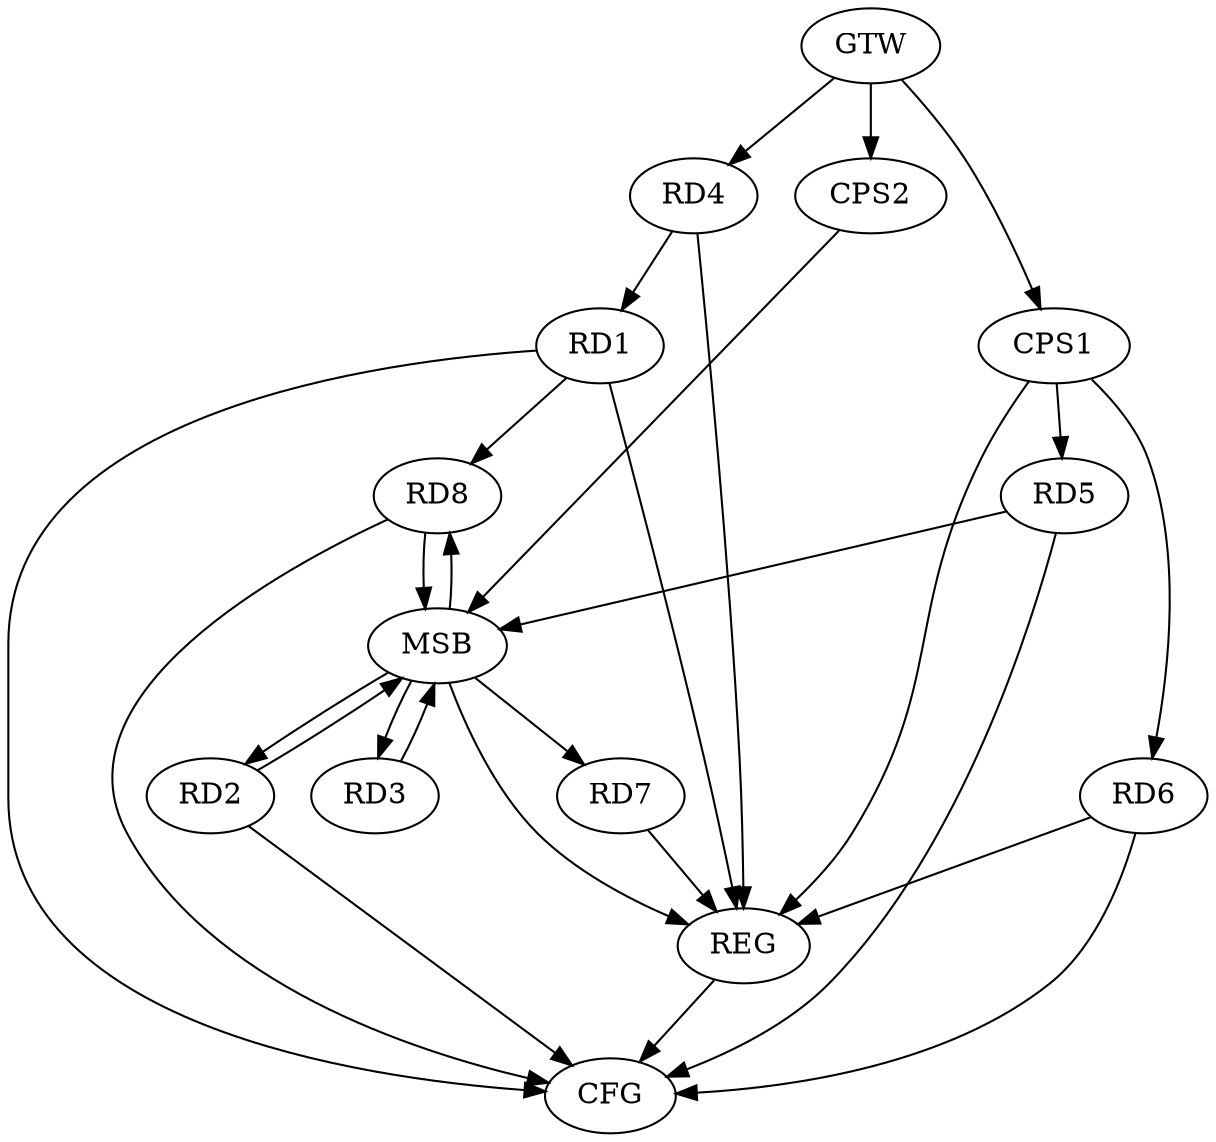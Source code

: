 strict digraph G {
  RD1 [ label="RD1" ];
  RD2 [ label="RD2" ];
  RD3 [ label="RD3" ];
  RD4 [ label="RD4" ];
  RD5 [ label="RD5" ];
  RD6 [ label="RD6" ];
  RD7 [ label="RD7" ];
  RD8 [ label="RD8" ];
  CPS1 [ label="CPS1" ];
  CPS2 [ label="CPS2" ];
  GTW [ label="GTW" ];
  REG [ label="REG" ];
  MSB [ label="MSB" ];
  CFG [ label="CFG" ];
  RD4 -> RD1;
  RD1 -> RD8;
  CPS1 -> RD5;
  CPS1 -> RD6;
  GTW -> RD4;
  GTW -> CPS1;
  GTW -> CPS2;
  RD1 -> REG;
  RD4 -> REG;
  RD6 -> REG;
  RD7 -> REG;
  CPS1 -> REG;
  RD2 -> MSB;
  MSB -> RD3;
  MSB -> RD7;
  MSB -> REG;
  RD3 -> MSB;
  MSB -> RD2;
  RD5 -> MSB;
  RD8 -> MSB;
  CPS2 -> MSB;
  MSB -> RD8;
  RD5 -> CFG;
  RD2 -> CFG;
  RD6 -> CFG;
  RD8 -> CFG;
  RD1 -> CFG;
  REG -> CFG;
}
